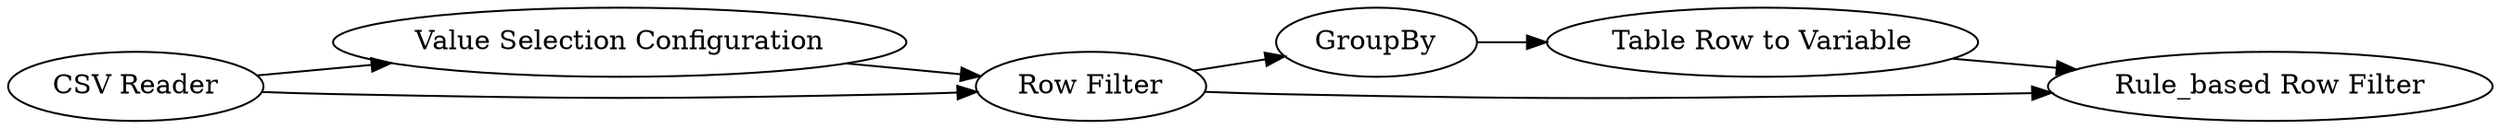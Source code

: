 digraph {
	"6266177331560993222_4" [label=GroupBy]
	"6266177331560993222_2" [label="Value Selection Configuration"]
	"6266177331560993222_6" [label="Rule_based Row Filter"]
	"6266177331560993222_3" [label="Row Filter"]
	"6266177331560993222_1" [label="CSV Reader"]
	"6266177331560993222_5" [label="Table Row to Variable"]
	"6266177331560993222_1" -> "6266177331560993222_3"
	"6266177331560993222_1" -> "6266177331560993222_2"
	"6266177331560993222_4" -> "6266177331560993222_5"
	"6266177331560993222_5" -> "6266177331560993222_6"
	"6266177331560993222_3" -> "6266177331560993222_4"
	"6266177331560993222_2" -> "6266177331560993222_3"
	"6266177331560993222_3" -> "6266177331560993222_6"
	rankdir=LR
}
